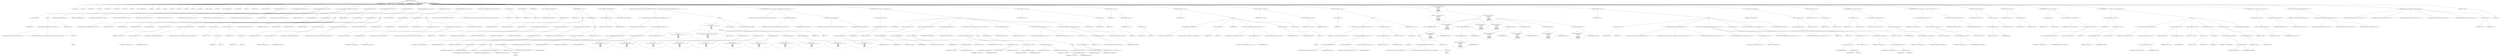 digraph hostapd_notif_assoc {  
"1000125" [label = "(METHOD,hostapd_notif_assoc)" ]
"1000126" [label = "(PARAM,hostapd_data *hapd)" ]
"1000127" [label = "(PARAM,const u8 *addr)" ]
"1000128" [label = "(PARAM,const u8 *req_ies)" ]
"1000129" [label = "(PARAM,size_t req_ies_len)" ]
"1000130" [label = "(PARAM,int reassoc)" ]
"1000131" [label = "(BLOCK,,)" ]
"1000132" [label = "(LOCAL,v9: const u8 *)" ]
"1000133" [label = "(LOCAL,v10: int)" ]
"1000134" [label = "(LOCAL,v11: const u8 *)" ]
"1000135" [label = "(LOCAL,v12: size_t)" ]
"1000136" [label = "(LOCAL,v13: sta_info *)" ]
"1000137" [label = "(LOCAL,v14: sta_info *)" ]
"1000138" [label = "(LOCAL,v15: bool)" ]
"1000139" [label = "(LOCAL,v16: int)" ]
"1000140" [label = "(LOCAL,v17: wpa_state_machine *)" ]
"1000141" [label = "(LOCAL,v18: int)" ]
"1000142" [label = "(LOCAL,v19: int)" ]
"1000143" [label = "(LOCAL,v21: int)" ]
"1000144" [label = "(LOCAL,v22: bool)" ]
"1000145" [label = "(LOCAL,v23: int)" ]
"1000146" [label = "(LOCAL,v24: bool)" ]
"1000147" [label = "(LOCAL,v25: int)" ]
"1000148" [label = "(LOCAL,v26: u32)" ]
"1000149" [label = "(LOCAL,v27: unsigned int)" ]
"1000150" [label = "(LOCAL,v28: u32)" ]
"1000151" [label = "(LOCAL,v29: wpa_state_machine *)" ]
"1000152" [label = "(LOCAL,v30: wpa_event)" ]
"1000153" [label = "(LOCAL,v31: u8 *)" ]
"1000154" [label = "(LOCAL,eid: u8 [ 1064 ])" ]
"1000155" [label = "(LOCAL,elems: ieee802_11_elems)" ]
"1000156" [label = "(CONTROL_STRUCTURE,if ( !addr ),if ( !addr ))" ]
"1000157" [label = "(<operator>.logicalNot,!addr)" ]
"1000158" [label = "(IDENTIFIER,addr,!addr)" ]
"1000159" [label = "(BLOCK,,)" ]
"1000160" [label = "(wpa_printf,wpa_printf(2, \"hostapd_notif_assoc: Skip event with no address\"))" ]
"1000161" [label = "(LITERAL,2,wpa_printf(2, \"hostapd_notif_assoc: Skip event with no address\"))" ]
"1000162" [label = "(LITERAL,\"hostapd_notif_assoc: Skip event with no address\",wpa_printf(2, \"hostapd_notif_assoc: Skip event with no address\"))" ]
"1000163" [label = "(RETURN,return -1;,return -1;)" ]
"1000164" [label = "(<operator>.minus,-1)" ]
"1000165" [label = "(LITERAL,1,-1)" ]
"1000166" [label = "(random_add_randomness,random_add_randomness(addr, 6u))" ]
"1000167" [label = "(IDENTIFIER,addr,random_add_randomness(addr, 6u))" ]
"1000168" [label = "(LITERAL,6u,random_add_randomness(addr, 6u))" ]
"1000169" [label = "(hostapd_logger,hostapd_logger(hapd, addr, 1u, 2, \"associated\"))" ]
"1000170" [label = "(IDENTIFIER,hapd,hostapd_logger(hapd, addr, 1u, 2, \"associated\"))" ]
"1000171" [label = "(IDENTIFIER,addr,hostapd_logger(hapd, addr, 1u, 2, \"associated\"))" ]
"1000172" [label = "(LITERAL,1u,hostapd_logger(hapd, addr, 1u, 2, \"associated\"))" ]
"1000173" [label = "(LITERAL,2,hostapd_logger(hapd, addr, 1u, 2, \"associated\"))" ]
"1000174" [label = "(LITERAL,\"associated\",hostapd_logger(hapd, addr, 1u, 2, \"associated\"))" ]
"1000175" [label = "(ieee802_11_parse_elems,ieee802_11_parse_elems(req_ies, req_ies_len, &elems, 0))" ]
"1000176" [label = "(IDENTIFIER,req_ies,ieee802_11_parse_elems(req_ies, req_ies_len, &elems, 0))" ]
"1000177" [label = "(IDENTIFIER,req_ies_len,ieee802_11_parse_elems(req_ies, req_ies_len, &elems, 0))" ]
"1000178" [label = "(<operator>.addressOf,&elems)" ]
"1000179" [label = "(IDENTIFIER,elems,ieee802_11_parse_elems(req_ies, req_ies_len, &elems, 0))" ]
"1000180" [label = "(LITERAL,0,ieee802_11_parse_elems(req_ies, req_ies_len, &elems, 0))" ]
"1000181" [label = "(<operator>.assignment,v9 = elems.wps_ie)" ]
"1000182" [label = "(IDENTIFIER,v9,v9 = elems.wps_ie)" ]
"1000183" [label = "(<operator>.fieldAccess,elems.wps_ie)" ]
"1000184" [label = "(IDENTIFIER,elems,v9 = elems.wps_ie)" ]
"1000185" [label = "(FIELD_IDENTIFIER,wps_ie,wps_ie)" ]
"1000186" [label = "(CONTROL_STRUCTURE,if ( elems.wps_ie ),if ( elems.wps_ie ))" ]
"1000187" [label = "(<operator>.fieldAccess,elems.wps_ie)" ]
"1000188" [label = "(IDENTIFIER,elems,if ( elems.wps_ie ))" ]
"1000189" [label = "(FIELD_IDENTIFIER,wps_ie,wps_ie)" ]
"1000190" [label = "(BLOCK,,)" ]
"1000191" [label = "(<operator>.assignment,v10 = elems.wps_ie_len)" ]
"1000192" [label = "(IDENTIFIER,v10,v10 = elems.wps_ie_len)" ]
"1000193" [label = "(<operator>.fieldAccess,elems.wps_ie_len)" ]
"1000194" [label = "(IDENTIFIER,elems,v10 = elems.wps_ie_len)" ]
"1000195" [label = "(FIELD_IDENTIFIER,wps_ie_len,wps_ie_len)" ]
"1000196" [label = "(wpa_printf,wpa_printf(2, \"STA included WPS IE in (Re)AssocReq\"))" ]
"1000197" [label = "(LITERAL,2,wpa_printf(2, \"STA included WPS IE in (Re)AssocReq\"))" ]
"1000198" [label = "(LITERAL,\"STA included WPS IE in (Re)AssocReq\",wpa_printf(2, \"STA included WPS IE in (Re)AssocReq\"))" ]
"1000199" [label = "(JUMP_TARGET,LABEL_9)" ]
"1000200" [label = "(<operator>.assignment,v11 = v9 - 2)" ]
"1000201" [label = "(IDENTIFIER,v11,v11 = v9 - 2)" ]
"1000202" [label = "(<operator>.subtraction,v9 - 2)" ]
"1000203" [label = "(IDENTIFIER,v9,v9 - 2)" ]
"1000204" [label = "(LITERAL,2,v9 - 2)" ]
"1000205" [label = "(<operator>.assignment,v12 = v10 + 2)" ]
"1000206" [label = "(IDENTIFIER,v12,v12 = v10 + 2)" ]
"1000207" [label = "(<operator>.addition,v10 + 2)" ]
"1000208" [label = "(IDENTIFIER,v10,v10 + 2)" ]
"1000209" [label = "(LITERAL,2,v10 + 2)" ]
"1000210" [label = "(CONTROL_STRUCTURE,goto LABEL_10;,goto LABEL_10;)" ]
"1000211" [label = "(<operator>.assignment,v9 = elems.rsn_ie)" ]
"1000212" [label = "(IDENTIFIER,v9,v9 = elems.rsn_ie)" ]
"1000213" [label = "(<operator>.fieldAccess,elems.rsn_ie)" ]
"1000214" [label = "(IDENTIFIER,elems,v9 = elems.rsn_ie)" ]
"1000215" [label = "(FIELD_IDENTIFIER,rsn_ie,rsn_ie)" ]
"1000216" [label = "(CONTROL_STRUCTURE,if ( elems.rsn_ie ),if ( elems.rsn_ie ))" ]
"1000217" [label = "(<operator>.fieldAccess,elems.rsn_ie)" ]
"1000218" [label = "(IDENTIFIER,elems,if ( elems.rsn_ie ))" ]
"1000219" [label = "(FIELD_IDENTIFIER,rsn_ie,rsn_ie)" ]
"1000220" [label = "(BLOCK,,)" ]
"1000221" [label = "(<operator>.assignment,v10 = elems.rsn_ie_len)" ]
"1000222" [label = "(IDENTIFIER,v10,v10 = elems.rsn_ie_len)" ]
"1000223" [label = "(<operator>.fieldAccess,elems.rsn_ie_len)" ]
"1000224" [label = "(IDENTIFIER,elems,v10 = elems.rsn_ie_len)" ]
"1000225" [label = "(FIELD_IDENTIFIER,rsn_ie_len,rsn_ie_len)" ]
"1000226" [label = "(wpa_printf,wpa_printf(2, \"STA included RSN IE in (Re)AssocReq\"))" ]
"1000227" [label = "(LITERAL,2,wpa_printf(2, \"STA included RSN IE in (Re)AssocReq\"))" ]
"1000228" [label = "(LITERAL,\"STA included RSN IE in (Re)AssocReq\",wpa_printf(2, \"STA included RSN IE in (Re)AssocReq\"))" ]
"1000229" [label = "(CONTROL_STRUCTURE,goto LABEL_9;,goto LABEL_9;)" ]
"1000230" [label = "(<operator>.assignment,v9 = elems.wpa_ie)" ]
"1000231" [label = "(IDENTIFIER,v9,v9 = elems.wpa_ie)" ]
"1000232" [label = "(<operator>.fieldAccess,elems.wpa_ie)" ]
"1000233" [label = "(IDENTIFIER,elems,v9 = elems.wpa_ie)" ]
"1000234" [label = "(FIELD_IDENTIFIER,wpa_ie,wpa_ie)" ]
"1000235" [label = "(CONTROL_STRUCTURE,if ( elems.wpa_ie ),if ( elems.wpa_ie ))" ]
"1000236" [label = "(<operator>.fieldAccess,elems.wpa_ie)" ]
"1000237" [label = "(IDENTIFIER,elems,if ( elems.wpa_ie ))" ]
"1000238" [label = "(FIELD_IDENTIFIER,wpa_ie,wpa_ie)" ]
"1000239" [label = "(BLOCK,,)" ]
"1000240" [label = "(<operator>.assignment,v10 = elems.wpa_ie_len)" ]
"1000241" [label = "(IDENTIFIER,v10,v10 = elems.wpa_ie_len)" ]
"1000242" [label = "(<operator>.fieldAccess,elems.wpa_ie_len)" ]
"1000243" [label = "(IDENTIFIER,elems,v10 = elems.wpa_ie_len)" ]
"1000244" [label = "(FIELD_IDENTIFIER,wpa_ie_len,wpa_ie_len)" ]
"1000245" [label = "(wpa_printf,wpa_printf(2, \"STA included WPA IE in (Re)AssocReq\"))" ]
"1000246" [label = "(LITERAL,2,wpa_printf(2, \"STA included WPA IE in (Re)AssocReq\"))" ]
"1000247" [label = "(LITERAL,\"STA included WPA IE in (Re)AssocReq\",wpa_printf(2, \"STA included WPA IE in (Re)AssocReq\"))" ]
"1000248" [label = "(CONTROL_STRUCTURE,goto LABEL_9;,goto LABEL_9;)" ]
"1000249" [label = "(wpa_printf,wpa_printf(2, \"STA did not include WPS/RSN/WPA IE in (Re)AssocReq\"))" ]
"1000250" [label = "(LITERAL,2,wpa_printf(2, \"STA did not include WPS/RSN/WPA IE in (Re)AssocReq\"))" ]
"1000251" [label = "(LITERAL,\"STA did not include WPS/RSN/WPA IE in (Re)AssocReq\",wpa_printf(2, \"STA did not include WPS/RSN/WPA IE in (Re)AssocReq\"))" ]
"1000252" [label = "(<operator>.assignment,v11 = 0)" ]
"1000253" [label = "(IDENTIFIER,v11,v11 = 0)" ]
"1000254" [label = "(LITERAL,0,v11 = 0)" ]
"1000255" [label = "(<operator>.assignment,v12 = 0)" ]
"1000256" [label = "(IDENTIFIER,v12,v12 = 0)" ]
"1000257" [label = "(LITERAL,0,v12 = 0)" ]
"1000258" [label = "(JUMP_TARGET,LABEL_10)" ]
"1000259" [label = "(<operator>.assignment,v13 = ap_get_sta(hapd, addr))" ]
"1000260" [label = "(IDENTIFIER,v13,v13 = ap_get_sta(hapd, addr))" ]
"1000261" [label = "(ap_get_sta,ap_get_sta(hapd, addr))" ]
"1000262" [label = "(IDENTIFIER,hapd,ap_get_sta(hapd, addr))" ]
"1000263" [label = "(IDENTIFIER,addr,ap_get_sta(hapd, addr))" ]
"1000264" [label = "(CONTROL_STRUCTURE,if ( v13 ),if ( v13 ))" ]
"1000265" [label = "(IDENTIFIER,v13,if ( v13 ))" ]
"1000266" [label = "(BLOCK,,)" ]
"1000267" [label = "(<operator>.assignment,v14 = v13)" ]
"1000268" [label = "(IDENTIFIER,v14,v14 = v13)" ]
"1000269" [label = "(IDENTIFIER,v13,v14 = v13)" ]
"1000270" [label = "(ap_sta_no_session_timeout,ap_sta_no_session_timeout(hapd, v13))" ]
"1000271" [label = "(IDENTIFIER,hapd,ap_sta_no_session_timeout(hapd, v13))" ]
"1000272" [label = "(IDENTIFIER,v13,ap_sta_no_session_timeout(hapd, v13))" ]
"1000273" [label = "(accounting_sta_stop,accounting_sta_stop(hapd, v14))" ]
"1000274" [label = "(IDENTIFIER,hapd,accounting_sta_stop(hapd, v14))" ]
"1000275" [label = "(IDENTIFIER,v14,accounting_sta_stop(hapd, v14))" ]
"1000276" [label = "(<operator>.assignment,v14->timeout_next = STA_NULLFUNC)" ]
"1000277" [label = "(<operator>.indirectFieldAccess,v14->timeout_next)" ]
"1000278" [label = "(IDENTIFIER,v14,v14->timeout_next = STA_NULLFUNC)" ]
"1000279" [label = "(FIELD_IDENTIFIER,timeout_next,timeout_next)" ]
"1000280" [label = "(IDENTIFIER,STA_NULLFUNC,v14->timeout_next = STA_NULLFUNC)" ]
"1000281" [label = "(CONTROL_STRUCTURE,else,else)" ]
"1000282" [label = "(BLOCK,,)" ]
"1000283" [label = "(<operator>.assignment,v14 = ap_sta_add(hapd, addr))" ]
"1000284" [label = "(IDENTIFIER,v14,v14 = ap_sta_add(hapd, addr))" ]
"1000285" [label = "(ap_sta_add,ap_sta_add(hapd, addr))" ]
"1000286" [label = "(IDENTIFIER,hapd,ap_sta_add(hapd, addr))" ]
"1000287" [label = "(IDENTIFIER,addr,ap_sta_add(hapd, addr))" ]
"1000288" [label = "(CONTROL_STRUCTURE,if ( !v14 ),if ( !v14 ))" ]
"1000289" [label = "(<operator>.logicalNot,!v14)" ]
"1000290" [label = "(IDENTIFIER,v14,!v14)" ]
"1000291" [label = "(BLOCK,,)" ]
"1000292" [label = "(hostapd_drv_sta_disassoc,hostapd_drv_sta_disassoc(hapd, addr, 5))" ]
"1000293" [label = "(IDENTIFIER,hapd,hostapd_drv_sta_disassoc(hapd, addr, 5))" ]
"1000294" [label = "(IDENTIFIER,addr,hostapd_drv_sta_disassoc(hapd, addr, 5))" ]
"1000295" [label = "(LITERAL,5,hostapd_drv_sta_disassoc(hapd, addr, 5))" ]
"1000296" [label = "(RETURN,return -1;,return -1;)" ]
"1000297" [label = "(<operator>.minus,-1)" ]
"1000298" [label = "(LITERAL,1,-1)" ]
"1000299" [label = "(<operators>.assignmentAnd,v14->flags &= 0xFFFECFFF)" ]
"1000300" [label = "(<operator>.indirectFieldAccess,v14->flags)" ]
"1000301" [label = "(IDENTIFIER,v14,v14->flags &= 0xFFFECFFF)" ]
"1000302" [label = "(FIELD_IDENTIFIER,flags,flags)" ]
"1000303" [label = "(LITERAL,0xFFFECFFF,v14->flags &= 0xFFFECFFF)" ]
"1000304" [label = "(CONTROL_STRUCTURE,if ( !hapd->iface->drv_max_acl_mac_addrs && hostapd_check_acl(hapd, addr, 0) != 1 ),if ( !hapd->iface->drv_max_acl_mac_addrs && hostapd_check_acl(hapd, addr, 0) != 1 ))" ]
"1000305" [label = "(<operator>.logicalAnd,!hapd->iface->drv_max_acl_mac_addrs && hostapd_check_acl(hapd, addr, 0) != 1)" ]
"1000306" [label = "(<operator>.logicalNot,!hapd->iface->drv_max_acl_mac_addrs)" ]
"1000307" [label = "(<operator>.indirectFieldAccess,hapd->iface->drv_max_acl_mac_addrs)" ]
"1000308" [label = "(<operator>.indirectFieldAccess,hapd->iface)" ]
"1000309" [label = "(IDENTIFIER,hapd,!hapd->iface->drv_max_acl_mac_addrs)" ]
"1000310" [label = "(FIELD_IDENTIFIER,iface,iface)" ]
"1000311" [label = "(FIELD_IDENTIFIER,drv_max_acl_mac_addrs,drv_max_acl_mac_addrs)" ]
"1000312" [label = "(<operator>.notEquals,hostapd_check_acl(hapd, addr, 0) != 1)" ]
"1000313" [label = "(hostapd_check_acl,hostapd_check_acl(hapd, addr, 0))" ]
"1000314" [label = "(IDENTIFIER,hapd,hostapd_check_acl(hapd, addr, 0))" ]
"1000315" [label = "(IDENTIFIER,addr,hostapd_check_acl(hapd, addr, 0))" ]
"1000316" [label = "(LITERAL,0,hostapd_check_acl(hapd, addr, 0))" ]
"1000317" [label = "(LITERAL,1,hostapd_check_acl(hapd, addr, 0) != 1)" ]
"1000318" [label = "(BLOCK,,)" ]
"1000319" [label = "(wpa_printf,wpa_printf(\n      3,\n      \"STA %02x:%02x:%02x:%02x:%02x:%02x not allowed to connect\",\n      *addr,\n      addr[1],\n      addr[2],\n      addr[3],\n      addr[4],\n      addr[5]))" ]
"1000320" [label = "(LITERAL,3,wpa_printf(\n      3,\n      \"STA %02x:%02x:%02x:%02x:%02x:%02x not allowed to connect\",\n      *addr,\n      addr[1],\n      addr[2],\n      addr[3],\n      addr[4],\n      addr[5]))" ]
"1000321" [label = "(LITERAL,\"STA %02x:%02x:%02x:%02x:%02x:%02x not allowed to connect\",wpa_printf(\n      3,\n      \"STA %02x:%02x:%02x:%02x:%02x:%02x not allowed to connect\",\n      *addr,\n      addr[1],\n      addr[2],\n      addr[3],\n      addr[4],\n      addr[5]))" ]
"1000322" [label = "(<operator>.indirection,*addr)" ]
"1000323" [label = "(IDENTIFIER,addr,wpa_printf(\n      3,\n      \"STA %02x:%02x:%02x:%02x:%02x:%02x not allowed to connect\",\n      *addr,\n      addr[1],\n      addr[2],\n      addr[3],\n      addr[4],\n      addr[5]))" ]
"1000324" [label = "(<operator>.indirectIndexAccess,addr[1])" ]
"1000325" [label = "(IDENTIFIER,addr,wpa_printf(\n      3,\n      \"STA %02x:%02x:%02x:%02x:%02x:%02x not allowed to connect\",\n      *addr,\n      addr[1],\n      addr[2],\n      addr[3],\n      addr[4],\n      addr[5]))" ]
"1000326" [label = "(LITERAL,1,wpa_printf(\n      3,\n      \"STA %02x:%02x:%02x:%02x:%02x:%02x not allowed to connect\",\n      *addr,\n      addr[1],\n      addr[2],\n      addr[3],\n      addr[4],\n      addr[5]))" ]
"1000327" [label = "(<operator>.indirectIndexAccess,addr[2])" ]
"1000328" [label = "(IDENTIFIER,addr,wpa_printf(\n      3,\n      \"STA %02x:%02x:%02x:%02x:%02x:%02x not allowed to connect\",\n      *addr,\n      addr[1],\n      addr[2],\n      addr[3],\n      addr[4],\n      addr[5]))" ]
"1000329" [label = "(LITERAL,2,wpa_printf(\n      3,\n      \"STA %02x:%02x:%02x:%02x:%02x:%02x not allowed to connect\",\n      *addr,\n      addr[1],\n      addr[2],\n      addr[3],\n      addr[4],\n      addr[5]))" ]
"1000330" [label = "(<operator>.indirectIndexAccess,addr[3])" ]
"1000331" [label = "(IDENTIFIER,addr,wpa_printf(\n      3,\n      \"STA %02x:%02x:%02x:%02x:%02x:%02x not allowed to connect\",\n      *addr,\n      addr[1],\n      addr[2],\n      addr[3],\n      addr[4],\n      addr[5]))" ]
"1000332" [label = "(LITERAL,3,wpa_printf(\n      3,\n      \"STA %02x:%02x:%02x:%02x:%02x:%02x not allowed to connect\",\n      *addr,\n      addr[1],\n      addr[2],\n      addr[3],\n      addr[4],\n      addr[5]))" ]
"1000333" [label = "(<operator>.indirectIndexAccess,addr[4])" ]
"1000334" [label = "(IDENTIFIER,addr,wpa_printf(\n      3,\n      \"STA %02x:%02x:%02x:%02x:%02x:%02x not allowed to connect\",\n      *addr,\n      addr[1],\n      addr[2],\n      addr[3],\n      addr[4],\n      addr[5]))" ]
"1000335" [label = "(LITERAL,4,wpa_printf(\n      3,\n      \"STA %02x:%02x:%02x:%02x:%02x:%02x not allowed to connect\",\n      *addr,\n      addr[1],\n      addr[2],\n      addr[3],\n      addr[4],\n      addr[5]))" ]
"1000336" [label = "(<operator>.indirectIndexAccess,addr[5])" ]
"1000337" [label = "(IDENTIFIER,addr,wpa_printf(\n      3,\n      \"STA %02x:%02x:%02x:%02x:%02x:%02x not allowed to connect\",\n      *addr,\n      addr[1],\n      addr[2],\n      addr[3],\n      addr[4],\n      addr[5]))" ]
"1000338" [label = "(LITERAL,5,wpa_printf(\n      3,\n      \"STA %02x:%02x:%02x:%02x:%02x:%02x not allowed to connect\",\n      *addr,\n      addr[1],\n      addr[2],\n      addr[3],\n      addr[4],\n      addr[5]))" ]
"1000339" [label = "(<operator>.assignment,v16 = 1)" ]
"1000340" [label = "(IDENTIFIER,v16,v16 = 1)" ]
"1000341" [label = "(LITERAL,1,v16 = 1)" ]
"1000342" [label = "(CONTROL_STRUCTURE,goto LABEL_28;,goto LABEL_28;)" ]
"1000343" [label = "(ap_copy_sta_supp_op_classes,ap_copy_sta_supp_op_classes(v14, elems.supp_op_classes, elems.supp_op_classes_len))" ]
"1000344" [label = "(IDENTIFIER,v14,ap_copy_sta_supp_op_classes(v14, elems.supp_op_classes, elems.supp_op_classes_len))" ]
"1000345" [label = "(<operator>.fieldAccess,elems.supp_op_classes)" ]
"1000346" [label = "(IDENTIFIER,elems,ap_copy_sta_supp_op_classes(v14, elems.supp_op_classes, elems.supp_op_classes_len))" ]
"1000347" [label = "(FIELD_IDENTIFIER,supp_op_classes,supp_op_classes)" ]
"1000348" [label = "(<operator>.fieldAccess,elems.supp_op_classes_len)" ]
"1000349" [label = "(IDENTIFIER,elems,ap_copy_sta_supp_op_classes(v14, elems.supp_op_classes, elems.supp_op_classes_len))" ]
"1000350" [label = "(FIELD_IDENTIFIER,supp_op_classes_len,supp_op_classes_len)" ]
"1000351" [label = "(CONTROL_STRUCTURE,if ( !hapd->conf->wpa ),if ( !hapd->conf->wpa ))" ]
"1000352" [label = "(<operator>.logicalNot,!hapd->conf->wpa)" ]
"1000353" [label = "(<operator>.indirectFieldAccess,hapd->conf->wpa)" ]
"1000354" [label = "(<operator>.indirectFieldAccess,hapd->conf)" ]
"1000355" [label = "(IDENTIFIER,hapd,!hapd->conf->wpa)" ]
"1000356" [label = "(FIELD_IDENTIFIER,conf,conf)" ]
"1000357" [label = "(FIELD_IDENTIFIER,wpa,wpa)" ]
"1000358" [label = "(BLOCK,,)" ]
"1000359" [label = "(JUMP_TARGET,LABEL_40)" ]
"1000360" [label = "(<operator>.assignment,v28 = v14->flags)" ]
"1000361" [label = "(IDENTIFIER,v28,v28 = v14->flags)" ]
"1000362" [label = "(<operator>.indirectFieldAccess,v14->flags)" ]
"1000363" [label = "(IDENTIFIER,v14,v28 = v14->flags)" ]
"1000364" [label = "(FIELD_IDENTIFIER,flags,flags)" ]
"1000365" [label = "(<operator>.assignment,v14->flags = v28 & 0xFFF7FFFC | 3)" ]
"1000366" [label = "(<operator>.indirectFieldAccess,v14->flags)" ]
"1000367" [label = "(IDENTIFIER,v14,v14->flags = v28 & 0xFFF7FFFC | 3)" ]
"1000368" [label = "(FIELD_IDENTIFIER,flags,flags)" ]
"1000369" [label = "(<operator>.or,v28 & 0xFFF7FFFC | 3)" ]
"1000370" [label = "(<operator>.and,v28 & 0xFFF7FFFC)" ]
"1000371" [label = "(IDENTIFIER,v28,v28 & 0xFFF7FFFC)" ]
"1000372" [label = "(LITERAL,0xFFF7FFFC,v28 & 0xFFF7FFFC)" ]
"1000373" [label = "(LITERAL,3,v28 & 0xFFF7FFFC | 3)" ]
"1000374" [label = "(hostapd_set_sta_flags,hostapd_set_sta_flags(hapd, v14))" ]
"1000375" [label = "(IDENTIFIER,hapd,hostapd_set_sta_flags(hapd, v14))" ]
"1000376" [label = "(IDENTIFIER,v14,hostapd_set_sta_flags(hapd, v14))" ]
"1000377" [label = "(CONTROL_STRUCTURE,if ( reassoc && v14->auth_alg == 2 ),if ( reassoc && v14->auth_alg == 2 ))" ]
"1000378" [label = "(<operator>.logicalAnd,reassoc && v14->auth_alg == 2)" ]
"1000379" [label = "(IDENTIFIER,reassoc,reassoc && v14->auth_alg == 2)" ]
"1000380" [label = "(<operator>.equals,v14->auth_alg == 2)" ]
"1000381" [label = "(<operator>.indirectFieldAccess,v14->auth_alg)" ]
"1000382" [label = "(IDENTIFIER,v14,v14->auth_alg == 2)" ]
"1000383" [label = "(FIELD_IDENTIFIER,auth_alg,auth_alg)" ]
"1000384" [label = "(LITERAL,2,v14->auth_alg == 2)" ]
"1000385" [label = "(BLOCK,,)" ]
"1000386" [label = "(<operator>.assignment,v29 = v14->wpa_sm)" ]
"1000387" [label = "(IDENTIFIER,v29,v29 = v14->wpa_sm)" ]
"1000388" [label = "(<operator>.indirectFieldAccess,v14->wpa_sm)" ]
"1000389" [label = "(IDENTIFIER,v14,v29 = v14->wpa_sm)" ]
"1000390" [label = "(FIELD_IDENTIFIER,wpa_sm,wpa_sm)" ]
"1000391" [label = "(<operator>.assignment,v30 = WPA_ASSOC_FT)" ]
"1000392" [label = "(IDENTIFIER,v30,v30 = WPA_ASSOC_FT)" ]
"1000393" [label = "(IDENTIFIER,WPA_ASSOC_FT,v30 = WPA_ASSOC_FT)" ]
"1000394" [label = "(CONTROL_STRUCTURE,else,else)" ]
"1000395" [label = "(BLOCK,,)" ]
"1000396" [label = "(<operator>.assignment,v29 = v14->wpa_sm)" ]
"1000397" [label = "(IDENTIFIER,v29,v29 = v14->wpa_sm)" ]
"1000398" [label = "(<operator>.indirectFieldAccess,v14->wpa_sm)" ]
"1000399" [label = "(IDENTIFIER,v14,v29 = v14->wpa_sm)" ]
"1000400" [label = "(FIELD_IDENTIFIER,wpa_sm,wpa_sm)" ]
"1000401" [label = "(<operator>.assignment,v30 = WPA_ASSOC)" ]
"1000402" [label = "(IDENTIFIER,v30,v30 = WPA_ASSOC)" ]
"1000403" [label = "(IDENTIFIER,WPA_ASSOC,v30 = WPA_ASSOC)" ]
"1000404" [label = "(wpa_auth_sm_event,wpa_auth_sm_event(v29, v30))" ]
"1000405" [label = "(IDENTIFIER,v29,wpa_auth_sm_event(v29, v30))" ]
"1000406" [label = "(IDENTIFIER,v30,wpa_auth_sm_event(v29, v30))" ]
"1000407" [label = "(hostapd_new_assoc_sta,hostapd_new_assoc_sta(hapd, v14, (v28 >> 1) & 1))" ]
"1000408" [label = "(IDENTIFIER,hapd,hostapd_new_assoc_sta(hapd, v14, (v28 >> 1) & 1))" ]
"1000409" [label = "(IDENTIFIER,v14,hostapd_new_assoc_sta(hapd, v14, (v28 >> 1) & 1))" ]
"1000410" [label = "(<operator>.and,(v28 >> 1) & 1)" ]
"1000411" [label = "(<operator>.arithmeticShiftRight,v28 >> 1)" ]
"1000412" [label = "(IDENTIFIER,v28,v28 >> 1)" ]
"1000413" [label = "(LITERAL,1,v28 >> 1)" ]
"1000414" [label = "(LITERAL,1,(v28 >> 1) & 1)" ]
"1000415" [label = "(ieee802_1x_notify_port_enabled,ieee802_1x_notify_port_enabled(v14->eapol_sm, 1))" ]
"1000416" [label = "(<operator>.indirectFieldAccess,v14->eapol_sm)" ]
"1000417" [label = "(IDENTIFIER,v14,ieee802_1x_notify_port_enabled(v14->eapol_sm, 1))" ]
"1000418" [label = "(FIELD_IDENTIFIER,eapol_sm,eapol_sm)" ]
"1000419" [label = "(LITERAL,1,ieee802_1x_notify_port_enabled(v14->eapol_sm, 1))" ]
"1000420" [label = "(RETURN,return 0;,return 0;)" ]
"1000421" [label = "(LITERAL,0,return 0;)" ]
"1000422" [label = "(<operator>.assignment,v15 = v11 == 0)" ]
"1000423" [label = "(IDENTIFIER,v15,v15 = v11 == 0)" ]
"1000424" [label = "(<operator>.equals,v11 == 0)" ]
"1000425" [label = "(IDENTIFIER,v11,v11 == 0)" ]
"1000426" [label = "(LITERAL,0,v11 == 0)" ]
"1000427" [label = "(CONTROL_STRUCTURE,if ( v11 ),if ( v11 ))" ]
"1000428" [label = "(IDENTIFIER,v11,if ( v11 ))" ]
"1000429" [label = "(<operator>.assignment,v15 = v12 == 0)" ]
"1000430" [label = "(IDENTIFIER,v15,v15 = v12 == 0)" ]
"1000431" [label = "(<operator>.equals,v12 == 0)" ]
"1000432" [label = "(IDENTIFIER,v12,v12 == 0)" ]
"1000433" [label = "(LITERAL,0,v12 == 0)" ]
"1000434" [label = "(CONTROL_STRUCTURE,if ( v15 ),if ( v15 ))" ]
"1000435" [label = "(IDENTIFIER,v15,if ( v15 ))" ]
"1000436" [label = "(BLOCK,,)" ]
"1000437" [label = "(wpa_printf,wpa_printf(2, \"No WPA/RSN IE from STA\"))" ]
"1000438" [label = "(LITERAL,2,wpa_printf(2, \"No WPA/RSN IE from STA\"))" ]
"1000439" [label = "(LITERAL,\"No WPA/RSN IE from STA\",wpa_printf(2, \"No WPA/RSN IE from STA\"))" ]
"1000440" [label = "(<operator>.assignment,v16 = 13)" ]
"1000441" [label = "(IDENTIFIER,v16,v16 = 13)" ]
"1000442" [label = "(LITERAL,13,v16 = 13)" ]
"1000443" [label = "(JUMP_TARGET,LABEL_28)" ]
"1000444" [label = "(hostapd_drv_sta_disassoc,hostapd_drv_sta_disassoc(hapd, v14->addr, v16))" ]
"1000445" [label = "(IDENTIFIER,hapd,hostapd_drv_sta_disassoc(hapd, v14->addr, v16))" ]
"1000446" [label = "(<operator>.indirectFieldAccess,v14->addr)" ]
"1000447" [label = "(IDENTIFIER,v14,hostapd_drv_sta_disassoc(hapd, v14->addr, v16))" ]
"1000448" [label = "(FIELD_IDENTIFIER,addr,addr)" ]
"1000449" [label = "(IDENTIFIER,v16,hostapd_drv_sta_disassoc(hapd, v14->addr, v16))" ]
"1000450" [label = "(ap_free_sta,ap_free_sta(hapd, v14))" ]
"1000451" [label = "(IDENTIFIER,hapd,ap_free_sta(hapd, v14))" ]
"1000452" [label = "(IDENTIFIER,v14,ap_free_sta(hapd, v14))" ]
"1000453" [label = "(RETURN,return -1;,return -1;)" ]
"1000454" [label = "(<operator>.minus,-1)" ]
"1000455" [label = "(LITERAL,1,-1)" ]
"1000456" [label = "(<operator>.assignment,v17 = v14->wpa_sm)" ]
"1000457" [label = "(IDENTIFIER,v17,v17 = v14->wpa_sm)" ]
"1000458" [label = "(<operator>.indirectFieldAccess,v14->wpa_sm)" ]
"1000459" [label = "(IDENTIFIER,v14,v17 = v14->wpa_sm)" ]
"1000460" [label = "(FIELD_IDENTIFIER,wpa_sm,wpa_sm)" ]
"1000461" [label = "(CONTROL_STRUCTURE,if ( !v17 ),if ( !v17 ))" ]
"1000462" [label = "(<operator>.logicalNot,!v17)" ]
"1000463" [label = "(IDENTIFIER,v17,!v17)" ]
"1000464" [label = "(BLOCK,,)" ]
"1000465" [label = "(<operator>.assignment,v17 = wpa_auth_sta_init(hapd->wpa_auth, v14->addr, 0))" ]
"1000466" [label = "(IDENTIFIER,v17,v17 = wpa_auth_sta_init(hapd->wpa_auth, v14->addr, 0))" ]
"1000467" [label = "(wpa_auth_sta_init,wpa_auth_sta_init(hapd->wpa_auth, v14->addr, 0))" ]
"1000468" [label = "(<operator>.indirectFieldAccess,hapd->wpa_auth)" ]
"1000469" [label = "(IDENTIFIER,hapd,wpa_auth_sta_init(hapd->wpa_auth, v14->addr, 0))" ]
"1000470" [label = "(FIELD_IDENTIFIER,wpa_auth,wpa_auth)" ]
"1000471" [label = "(<operator>.indirectFieldAccess,v14->addr)" ]
"1000472" [label = "(IDENTIFIER,v14,wpa_auth_sta_init(hapd->wpa_auth, v14->addr, 0))" ]
"1000473" [label = "(FIELD_IDENTIFIER,addr,addr)" ]
"1000474" [label = "(LITERAL,0,wpa_auth_sta_init(hapd->wpa_auth, v14->addr, 0))" ]
"1000475" [label = "(<operator>.assignment,v14->wpa_sm = v17)" ]
"1000476" [label = "(<operator>.indirectFieldAccess,v14->wpa_sm)" ]
"1000477" [label = "(IDENTIFIER,v14,v14->wpa_sm = v17)" ]
"1000478" [label = "(FIELD_IDENTIFIER,wpa_sm,wpa_sm)" ]
"1000479" [label = "(IDENTIFIER,v17,v14->wpa_sm = v17)" ]
"1000480" [label = "(CONTROL_STRUCTURE,if ( !v17 ),if ( !v17 ))" ]
"1000481" [label = "(<operator>.logicalNot,!v17)" ]
"1000482" [label = "(IDENTIFIER,v17,!v17)" ]
"1000483" [label = "(BLOCK,,)" ]
"1000484" [label = "(wpa_printf,wpa_printf(5, \"Failed to initialize WPA state machine\"))" ]
"1000485" [label = "(LITERAL,5,wpa_printf(5, \"Failed to initialize WPA state machine\"))" ]
"1000486" [label = "(LITERAL,\"Failed to initialize WPA state machine\",wpa_printf(5, \"Failed to initialize WPA state machine\"))" ]
"1000487" [label = "(RETURN,return -1;,return -1;)" ]
"1000488" [label = "(<operator>.minus,-1)" ]
"1000489" [label = "(LITERAL,1,-1)" ]
"1000490" [label = "(<operator>.assignment,v18 = wpa_validate_wpa_ie(\n          hapd->wpa_auth,\n          v17,\n          hapd->iface->freq,\n          v11,\n          v12,\n          elems.mdie,\n          elems.mdie_len,\n          elems.owe_dh,\n          elems.owe_dh_len))" ]
"1000491" [label = "(IDENTIFIER,v18,v18 = wpa_validate_wpa_ie(\n          hapd->wpa_auth,\n          v17,\n          hapd->iface->freq,\n          v11,\n          v12,\n          elems.mdie,\n          elems.mdie_len,\n          elems.owe_dh,\n          elems.owe_dh_len))" ]
"1000492" [label = "(wpa_validate_wpa_ie,wpa_validate_wpa_ie(\n          hapd->wpa_auth,\n          v17,\n          hapd->iface->freq,\n          v11,\n          v12,\n          elems.mdie,\n          elems.mdie_len,\n          elems.owe_dh,\n          elems.owe_dh_len))" ]
"1000493" [label = "(<operator>.indirectFieldAccess,hapd->wpa_auth)" ]
"1000494" [label = "(IDENTIFIER,hapd,wpa_validate_wpa_ie(\n          hapd->wpa_auth,\n          v17,\n          hapd->iface->freq,\n          v11,\n          v12,\n          elems.mdie,\n          elems.mdie_len,\n          elems.owe_dh,\n          elems.owe_dh_len))" ]
"1000495" [label = "(FIELD_IDENTIFIER,wpa_auth,wpa_auth)" ]
"1000496" [label = "(IDENTIFIER,v17,wpa_validate_wpa_ie(\n          hapd->wpa_auth,\n          v17,\n          hapd->iface->freq,\n          v11,\n          v12,\n          elems.mdie,\n          elems.mdie_len,\n          elems.owe_dh,\n          elems.owe_dh_len))" ]
"1000497" [label = "(<operator>.indirectFieldAccess,hapd->iface->freq)" ]
"1000498" [label = "(<operator>.indirectFieldAccess,hapd->iface)" ]
"1000499" [label = "(IDENTIFIER,hapd,wpa_validate_wpa_ie(\n          hapd->wpa_auth,\n          v17,\n          hapd->iface->freq,\n          v11,\n          v12,\n          elems.mdie,\n          elems.mdie_len,\n          elems.owe_dh,\n          elems.owe_dh_len))" ]
"1000500" [label = "(FIELD_IDENTIFIER,iface,iface)" ]
"1000501" [label = "(FIELD_IDENTIFIER,freq,freq)" ]
"1000502" [label = "(IDENTIFIER,v11,wpa_validate_wpa_ie(\n          hapd->wpa_auth,\n          v17,\n          hapd->iface->freq,\n          v11,\n          v12,\n          elems.mdie,\n          elems.mdie_len,\n          elems.owe_dh,\n          elems.owe_dh_len))" ]
"1000503" [label = "(IDENTIFIER,v12,wpa_validate_wpa_ie(\n          hapd->wpa_auth,\n          v17,\n          hapd->iface->freq,\n          v11,\n          v12,\n          elems.mdie,\n          elems.mdie_len,\n          elems.owe_dh,\n          elems.owe_dh_len))" ]
"1000504" [label = "(<operator>.fieldAccess,elems.mdie)" ]
"1000505" [label = "(IDENTIFIER,elems,wpa_validate_wpa_ie(\n          hapd->wpa_auth,\n          v17,\n          hapd->iface->freq,\n          v11,\n          v12,\n          elems.mdie,\n          elems.mdie_len,\n          elems.owe_dh,\n          elems.owe_dh_len))" ]
"1000506" [label = "(FIELD_IDENTIFIER,mdie,mdie)" ]
"1000507" [label = "(<operator>.fieldAccess,elems.mdie_len)" ]
"1000508" [label = "(IDENTIFIER,elems,wpa_validate_wpa_ie(\n          hapd->wpa_auth,\n          v17,\n          hapd->iface->freq,\n          v11,\n          v12,\n          elems.mdie,\n          elems.mdie_len,\n          elems.owe_dh,\n          elems.owe_dh_len))" ]
"1000509" [label = "(FIELD_IDENTIFIER,mdie_len,mdie_len)" ]
"1000510" [label = "(<operator>.fieldAccess,elems.owe_dh)" ]
"1000511" [label = "(IDENTIFIER,elems,wpa_validate_wpa_ie(\n          hapd->wpa_auth,\n          v17,\n          hapd->iface->freq,\n          v11,\n          v12,\n          elems.mdie,\n          elems.mdie_len,\n          elems.owe_dh,\n          elems.owe_dh_len))" ]
"1000512" [label = "(FIELD_IDENTIFIER,owe_dh,owe_dh)" ]
"1000513" [label = "(<operator>.fieldAccess,elems.owe_dh_len)" ]
"1000514" [label = "(IDENTIFIER,elems,wpa_validate_wpa_ie(\n          hapd->wpa_auth,\n          v17,\n          hapd->iface->freq,\n          v11,\n          v12,\n          elems.mdie,\n          elems.mdie_len,\n          elems.owe_dh,\n          elems.owe_dh_len))" ]
"1000515" [label = "(FIELD_IDENTIFIER,owe_dh_len,owe_dh_len)" ]
"1000516" [label = "(CONTROL_STRUCTURE,if ( v18 ),if ( v18 ))" ]
"1000517" [label = "(IDENTIFIER,v18,if ( v18 ))" ]
"1000518" [label = "(BLOCK,,)" ]
"1000519" [label = "(<operator>.assignment,v19 = v18)" ]
"1000520" [label = "(IDENTIFIER,v19,v19 = v18)" ]
"1000521" [label = "(IDENTIFIER,v18,v19 = v18)" ]
"1000522" [label = "(wpa_printf,wpa_printf(2, \"WPA/RSN information element rejected? (res %u)\", v18))" ]
"1000523" [label = "(LITERAL,2,wpa_printf(2, \"WPA/RSN information element rejected? (res %u)\", v18))" ]
"1000524" [label = "(LITERAL,\"WPA/RSN information element rejected? (res %u)\",wpa_printf(2, \"WPA/RSN information element rejected? (res %u)\", v18))" ]
"1000525" [label = "(IDENTIFIER,v18,wpa_printf(2, \"WPA/RSN information element rejected? (res %u)\", v18))" ]
"1000526" [label = "(Delegate_CreateDelegate_0,Delegate_CreateDelegate_0(2, (const unsigned __int8 *)\"IE\", v11, v12))" ]
"1000527" [label = "(LITERAL,2,Delegate_CreateDelegate_0(2, (const unsigned __int8 *)\"IE\", v11, v12))" ]
"1000528" [label = "(<operator>.cast,(const unsigned __int8 *)\"IE\")" ]
"1000529" [label = "(UNKNOWN,const unsigned __int8 *,const unsigned __int8 *)" ]
"1000530" [label = "(LITERAL,\"IE\",(const unsigned __int8 *)\"IE\")" ]
"1000531" [label = "(IDENTIFIER,v11,Delegate_CreateDelegate_0(2, (const unsigned __int8 *)\"IE\", v11, v12))" ]
"1000532" [label = "(IDENTIFIER,v12,Delegate_CreateDelegate_0(2, (const unsigned __int8 *)\"IE\", v11, v12))" ]
"1000533" [label = "(<operator>.assignment,v16 = 13)" ]
"1000534" [label = "(IDENTIFIER,v16,v16 = 13)" ]
"1000535" [label = "(LITERAL,13,v16 = 13)" ]
"1000536" [label = "(CONTROL_STRUCTURE,if ( (unsigned int)(v19 - 2) < 7 ),if ( (unsigned int)(v19 - 2) < 7 ))" ]
"1000537" [label = "(<operator>.lessThan,(unsigned int)(v19 - 2) < 7)" ]
"1000538" [label = "(<operator>.cast,(unsigned int)(v19 - 2))" ]
"1000539" [label = "(UNKNOWN,unsigned int,unsigned int)" ]
"1000540" [label = "(<operator>.subtraction,v19 - 2)" ]
"1000541" [label = "(IDENTIFIER,v19,v19 - 2)" ]
"1000542" [label = "(LITERAL,2,v19 - 2)" ]
"1000543" [label = "(LITERAL,7,(unsigned int)(v19 - 2) < 7)" ]
"1000544" [label = "(<operator>.assignment,v16 = dword_90A74[v19 - 2])" ]
"1000545" [label = "(IDENTIFIER,v16,v16 = dword_90A74[v19 - 2])" ]
"1000546" [label = "(<operator>.indirectIndexAccess,dword_90A74[v19 - 2])" ]
"1000547" [label = "(IDENTIFIER,dword_90A74,v16 = dword_90A74[v19 - 2])" ]
"1000548" [label = "(<operator>.subtraction,v19 - 2)" ]
"1000549" [label = "(IDENTIFIER,v19,v19 - 2)" ]
"1000550" [label = "(LITERAL,2,v19 - 2)" ]
"1000551" [label = "(CONTROL_STRUCTURE,goto LABEL_28;,goto LABEL_28;)" ]
"1000552" [label = "(<operator>.assignment,v21 = v14->flags & 0x402)" ]
"1000553" [label = "(IDENTIFIER,v21,v21 = v14->flags & 0x402)" ]
"1000554" [label = "(<operator>.and,v14->flags & 0x402)" ]
"1000555" [label = "(<operator>.indirectFieldAccess,v14->flags)" ]
"1000556" [label = "(IDENTIFIER,v14,v14->flags & 0x402)" ]
"1000557" [label = "(FIELD_IDENTIFIER,flags,flags)" ]
"1000558" [label = "(LITERAL,0x402,v14->flags & 0x402)" ]
"1000559" [label = "(<operator>.assignment,v22 = v21 == 1026)" ]
"1000560" [label = "(IDENTIFIER,v22,v22 = v21 == 1026)" ]
"1000561" [label = "(<operator>.equals,v21 == 1026)" ]
"1000562" [label = "(IDENTIFIER,v21,v21 == 1026)" ]
"1000563" [label = "(LITERAL,1026,v21 == 1026)" ]
"1000564" [label = "(CONTROL_STRUCTURE,if ( v21 == 1026 ),if ( v21 == 1026 ))" ]
"1000565" [label = "(<operator>.equals,v21 == 1026)" ]
"1000566" [label = "(IDENTIFIER,v21,v21 == 1026)" ]
"1000567" [label = "(LITERAL,1026,v21 == 1026)" ]
"1000568" [label = "(<operator>.assignment,v22 = v14->sa_query_timed_out == 0)" ]
"1000569" [label = "(IDENTIFIER,v22,v22 = v14->sa_query_timed_out == 0)" ]
"1000570" [label = "(<operator>.equals,v14->sa_query_timed_out == 0)" ]
"1000571" [label = "(<operator>.indirectFieldAccess,v14->sa_query_timed_out)" ]
"1000572" [label = "(IDENTIFIER,v14,v14->sa_query_timed_out == 0)" ]
"1000573" [label = "(FIELD_IDENTIFIER,sa_query_timed_out,sa_query_timed_out)" ]
"1000574" [label = "(LITERAL,0,v14->sa_query_timed_out == 0)" ]
"1000575" [label = "(CONTROL_STRUCTURE,if ( v22 && v14->sa_query_count >= 1 ),if ( v22 && v14->sa_query_count >= 1 ))" ]
"1000576" [label = "(<operator>.logicalAnd,v22 && v14->sa_query_count >= 1)" ]
"1000577" [label = "(IDENTIFIER,v22,v22 && v14->sa_query_count >= 1)" ]
"1000578" [label = "(<operator>.greaterEqualsThan,v14->sa_query_count >= 1)" ]
"1000579" [label = "(<operator>.indirectFieldAccess,v14->sa_query_count)" ]
"1000580" [label = "(IDENTIFIER,v14,v14->sa_query_count >= 1)" ]
"1000581" [label = "(FIELD_IDENTIFIER,sa_query_count,sa_query_count)" ]
"1000582" [label = "(LITERAL,1,v14->sa_query_count >= 1)" ]
"1000583" [label = "(ap_check_sa_query_timeout,ap_check_sa_query_timeout(hapd, v14))" ]
"1000584" [label = "(IDENTIFIER,hapd,ap_check_sa_query_timeout(hapd, v14))" ]
"1000585" [label = "(IDENTIFIER,v14,ap_check_sa_query_timeout(hapd, v14))" ]
"1000586" [label = "(<operator>.assignment,v23 = v14->flags & 0x402)" ]
"1000587" [label = "(IDENTIFIER,v23,v23 = v14->flags & 0x402)" ]
"1000588" [label = "(<operator>.and,v14->flags & 0x402)" ]
"1000589" [label = "(<operator>.indirectFieldAccess,v14->flags)" ]
"1000590" [label = "(IDENTIFIER,v14,v14->flags & 0x402)" ]
"1000591" [label = "(FIELD_IDENTIFIER,flags,flags)" ]
"1000592" [label = "(LITERAL,0x402,v14->flags & 0x402)" ]
"1000593" [label = "(<operator>.assignment,v24 = v23 == 1026)" ]
"1000594" [label = "(IDENTIFIER,v24,v24 = v23 == 1026)" ]
"1000595" [label = "(<operator>.equals,v23 == 1026)" ]
"1000596" [label = "(IDENTIFIER,v23,v23 == 1026)" ]
"1000597" [label = "(LITERAL,1026,v23 == 1026)" ]
"1000598" [label = "(CONTROL_STRUCTURE,if ( v23 == 1026 ),if ( v23 == 1026 ))" ]
"1000599" [label = "(<operator>.equals,v23 == 1026)" ]
"1000600" [label = "(IDENTIFIER,v23,v23 == 1026)" ]
"1000601" [label = "(LITERAL,1026,v23 == 1026)" ]
"1000602" [label = "(<operator>.assignment,v24 = v14->sa_query_timed_out == 0)" ]
"1000603" [label = "(IDENTIFIER,v24,v24 = v14->sa_query_timed_out == 0)" ]
"1000604" [label = "(<operator>.equals,v14->sa_query_timed_out == 0)" ]
"1000605" [label = "(<operator>.indirectFieldAccess,v14->sa_query_timed_out)" ]
"1000606" [label = "(IDENTIFIER,v14,v14->sa_query_timed_out == 0)" ]
"1000607" [label = "(FIELD_IDENTIFIER,sa_query_timed_out,sa_query_timed_out)" ]
"1000608" [label = "(LITERAL,0,v14->sa_query_timed_out == 0)" ]
"1000609" [label = "(CONTROL_STRUCTURE,if ( !v24 || v14->auth_alg == 2 ),if ( !v24 || v14->auth_alg == 2 ))" ]
"1000610" [label = "(<operator>.logicalOr,!v24 || v14->auth_alg == 2)" ]
"1000611" [label = "(<operator>.logicalNot,!v24)" ]
"1000612" [label = "(IDENTIFIER,v24,!v24)" ]
"1000613" [label = "(<operator>.equals,v14->auth_alg == 2)" ]
"1000614" [label = "(<operator>.indirectFieldAccess,v14->auth_alg)" ]
"1000615" [label = "(IDENTIFIER,v14,v14->auth_alg == 2)" ]
"1000616" [label = "(FIELD_IDENTIFIER,auth_alg,auth_alg)" ]
"1000617" [label = "(LITERAL,2,v14->auth_alg == 2)" ]
"1000618" [label = "(BLOCK,,)" ]
"1000619" [label = "(<operator>.assignment,v25 = wpa_auth_uses_mfp(v14->wpa_sm))" ]
"1000620" [label = "(IDENTIFIER,v25,v25 = wpa_auth_uses_mfp(v14->wpa_sm))" ]
"1000621" [label = "(wpa_auth_uses_mfp,wpa_auth_uses_mfp(v14->wpa_sm))" ]
"1000622" [label = "(<operator>.indirectFieldAccess,v14->wpa_sm)" ]
"1000623" [label = "(IDENTIFIER,v14,wpa_auth_uses_mfp(v14->wpa_sm))" ]
"1000624" [label = "(FIELD_IDENTIFIER,wpa_sm,wpa_sm)" ]
"1000625" [label = "(<operator>.assignment,v26 = v14->flags)" ]
"1000626" [label = "(IDENTIFIER,v26,v26 = v14->flags)" ]
"1000627" [label = "(<operator>.indirectFieldAccess,v14->flags)" ]
"1000628" [label = "(IDENTIFIER,v14,v26 = v14->flags)" ]
"1000629" [label = "(FIELD_IDENTIFIER,flags,flags)" ]
"1000630" [label = "(<operator>.assignment,v27 = v26 | 0x400)" ]
"1000631" [label = "(IDENTIFIER,v27,v27 = v26 | 0x400)" ]
"1000632" [label = "(<operator>.or,v26 | 0x400)" ]
"1000633" [label = "(IDENTIFIER,v26,v26 | 0x400)" ]
"1000634" [label = "(LITERAL,0x400,v26 | 0x400)" ]
"1000635" [label = "(CONTROL_STRUCTURE,if ( !v25 ),if ( !v25 ))" ]
"1000636" [label = "(<operator>.logicalNot,!v25)" ]
"1000637" [label = "(IDENTIFIER,v25,!v25)" ]
"1000638" [label = "(<operator>.assignment,v27 = v26 & 0xFFFFFBFF)" ]
"1000639" [label = "(IDENTIFIER,v27,v27 = v26 & 0xFFFFFBFF)" ]
"1000640" [label = "(<operator>.and,v26 & 0xFFFFFBFF)" ]
"1000641" [label = "(IDENTIFIER,v26,v26 & 0xFFFFFBFF)" ]
"1000642" [label = "(LITERAL,0xFFFFFBFF,v26 & 0xFFFFFBFF)" ]
"1000643" [label = "(<operator>.assignment,v14->flags = v27)" ]
"1000644" [label = "(<operator>.indirectFieldAccess,v14->flags)" ]
"1000645" [label = "(IDENTIFIER,v14,v14->flags = v27)" ]
"1000646" [label = "(FIELD_IDENTIFIER,flags,flags)" ]
"1000647" [label = "(IDENTIFIER,v27,v14->flags = v27)" ]
"1000648" [label = "(CONTROL_STRUCTURE,goto LABEL_40;,goto LABEL_40;)" ]
"1000649" [label = "(CONTROL_STRUCTURE,if ( !v14->sa_query_count ),if ( !v14->sa_query_count ))" ]
"1000650" [label = "(<operator>.logicalNot,!v14->sa_query_count)" ]
"1000651" [label = "(<operator>.indirectFieldAccess,v14->sa_query_count)" ]
"1000652" [label = "(IDENTIFIER,v14,!v14->sa_query_count)" ]
"1000653" [label = "(FIELD_IDENTIFIER,sa_query_count,sa_query_count)" ]
"1000654" [label = "(ap_sta_start_sa_query,ap_sta_start_sa_query(hapd, v14))" ]
"1000655" [label = "(IDENTIFIER,hapd,ap_sta_start_sa_query(hapd, v14))" ]
"1000656" [label = "(IDENTIFIER,v14,ap_sta_start_sa_query(hapd, v14))" ]
"1000657" [label = "(<operator>.assignment,v31 = hostapd_eid_assoc_comeback_time(hapd, v14, eid))" ]
"1000658" [label = "(IDENTIFIER,v31,v31 = hostapd_eid_assoc_comeback_time(hapd, v14, eid))" ]
"1000659" [label = "(hostapd_eid_assoc_comeback_time,hostapd_eid_assoc_comeback_time(hapd, v14, eid))" ]
"1000660" [label = "(IDENTIFIER,hapd,hostapd_eid_assoc_comeback_time(hapd, v14, eid))" ]
"1000661" [label = "(IDENTIFIER,v14,hostapd_eid_assoc_comeback_time(hapd, v14, eid))" ]
"1000662" [label = "(IDENTIFIER,eid,hostapd_eid_assoc_comeback_time(hapd, v14, eid))" ]
"1000663" [label = "(hostapd_sta_assoc,hostapd_sta_assoc(hapd, addr, reassoc, 0x1Eu, eid, v31 - eid))" ]
"1000664" [label = "(IDENTIFIER,hapd,hostapd_sta_assoc(hapd, addr, reassoc, 0x1Eu, eid, v31 - eid))" ]
"1000665" [label = "(IDENTIFIER,addr,hostapd_sta_assoc(hapd, addr, reassoc, 0x1Eu, eid, v31 - eid))" ]
"1000666" [label = "(IDENTIFIER,reassoc,hostapd_sta_assoc(hapd, addr, reassoc, 0x1Eu, eid, v31 - eid))" ]
"1000667" [label = "(LITERAL,0x1Eu,hostapd_sta_assoc(hapd, addr, reassoc, 0x1Eu, eid, v31 - eid))" ]
"1000668" [label = "(IDENTIFIER,eid,hostapd_sta_assoc(hapd, addr, reassoc, 0x1Eu, eid, v31 - eid))" ]
"1000669" [label = "(<operator>.subtraction,v31 - eid)" ]
"1000670" [label = "(IDENTIFIER,v31,v31 - eid)" ]
"1000671" [label = "(IDENTIFIER,eid,v31 - eid)" ]
"1000672" [label = "(RETURN,return 0;,return 0;)" ]
"1000673" [label = "(LITERAL,0,return 0;)" ]
"1000674" [label = "(METHOD_RETURN,int __fastcall)" ]
  "1000125" -> "1000126" 
  "1000125" -> "1000127" 
  "1000125" -> "1000128" 
  "1000125" -> "1000129" 
  "1000125" -> "1000130" 
  "1000125" -> "1000131" 
  "1000125" -> "1000674" 
  "1000131" -> "1000132" 
  "1000131" -> "1000133" 
  "1000131" -> "1000134" 
  "1000131" -> "1000135" 
  "1000131" -> "1000136" 
  "1000131" -> "1000137" 
  "1000131" -> "1000138" 
  "1000131" -> "1000139" 
  "1000131" -> "1000140" 
  "1000131" -> "1000141" 
  "1000131" -> "1000142" 
  "1000131" -> "1000143" 
  "1000131" -> "1000144" 
  "1000131" -> "1000145" 
  "1000131" -> "1000146" 
  "1000131" -> "1000147" 
  "1000131" -> "1000148" 
  "1000131" -> "1000149" 
  "1000131" -> "1000150" 
  "1000131" -> "1000151" 
  "1000131" -> "1000152" 
  "1000131" -> "1000153" 
  "1000131" -> "1000154" 
  "1000131" -> "1000155" 
  "1000131" -> "1000156" 
  "1000131" -> "1000166" 
  "1000131" -> "1000169" 
  "1000131" -> "1000175" 
  "1000131" -> "1000181" 
  "1000131" -> "1000186" 
  "1000131" -> "1000211" 
  "1000131" -> "1000216" 
  "1000131" -> "1000230" 
  "1000131" -> "1000235" 
  "1000131" -> "1000249" 
  "1000131" -> "1000252" 
  "1000131" -> "1000255" 
  "1000131" -> "1000258" 
  "1000131" -> "1000259" 
  "1000131" -> "1000264" 
  "1000131" -> "1000299" 
  "1000131" -> "1000304" 
  "1000131" -> "1000343" 
  "1000131" -> "1000351" 
  "1000131" -> "1000422" 
  "1000131" -> "1000427" 
  "1000131" -> "1000434" 
  "1000131" -> "1000456" 
  "1000131" -> "1000461" 
  "1000131" -> "1000490" 
  "1000131" -> "1000516" 
  "1000131" -> "1000552" 
  "1000131" -> "1000559" 
  "1000131" -> "1000564" 
  "1000131" -> "1000575" 
  "1000131" -> "1000586" 
  "1000131" -> "1000593" 
  "1000131" -> "1000598" 
  "1000131" -> "1000609" 
  "1000131" -> "1000649" 
  "1000131" -> "1000657" 
  "1000131" -> "1000663" 
  "1000131" -> "1000672" 
  "1000156" -> "1000157" 
  "1000156" -> "1000159" 
  "1000157" -> "1000158" 
  "1000159" -> "1000160" 
  "1000159" -> "1000163" 
  "1000160" -> "1000161" 
  "1000160" -> "1000162" 
  "1000163" -> "1000164" 
  "1000164" -> "1000165" 
  "1000166" -> "1000167" 
  "1000166" -> "1000168" 
  "1000169" -> "1000170" 
  "1000169" -> "1000171" 
  "1000169" -> "1000172" 
  "1000169" -> "1000173" 
  "1000169" -> "1000174" 
  "1000175" -> "1000176" 
  "1000175" -> "1000177" 
  "1000175" -> "1000178" 
  "1000175" -> "1000180" 
  "1000178" -> "1000179" 
  "1000181" -> "1000182" 
  "1000181" -> "1000183" 
  "1000183" -> "1000184" 
  "1000183" -> "1000185" 
  "1000186" -> "1000187" 
  "1000186" -> "1000190" 
  "1000187" -> "1000188" 
  "1000187" -> "1000189" 
  "1000190" -> "1000191" 
  "1000190" -> "1000196" 
  "1000190" -> "1000199" 
  "1000190" -> "1000200" 
  "1000190" -> "1000205" 
  "1000190" -> "1000210" 
  "1000191" -> "1000192" 
  "1000191" -> "1000193" 
  "1000193" -> "1000194" 
  "1000193" -> "1000195" 
  "1000196" -> "1000197" 
  "1000196" -> "1000198" 
  "1000200" -> "1000201" 
  "1000200" -> "1000202" 
  "1000202" -> "1000203" 
  "1000202" -> "1000204" 
  "1000205" -> "1000206" 
  "1000205" -> "1000207" 
  "1000207" -> "1000208" 
  "1000207" -> "1000209" 
  "1000211" -> "1000212" 
  "1000211" -> "1000213" 
  "1000213" -> "1000214" 
  "1000213" -> "1000215" 
  "1000216" -> "1000217" 
  "1000216" -> "1000220" 
  "1000217" -> "1000218" 
  "1000217" -> "1000219" 
  "1000220" -> "1000221" 
  "1000220" -> "1000226" 
  "1000220" -> "1000229" 
  "1000221" -> "1000222" 
  "1000221" -> "1000223" 
  "1000223" -> "1000224" 
  "1000223" -> "1000225" 
  "1000226" -> "1000227" 
  "1000226" -> "1000228" 
  "1000230" -> "1000231" 
  "1000230" -> "1000232" 
  "1000232" -> "1000233" 
  "1000232" -> "1000234" 
  "1000235" -> "1000236" 
  "1000235" -> "1000239" 
  "1000236" -> "1000237" 
  "1000236" -> "1000238" 
  "1000239" -> "1000240" 
  "1000239" -> "1000245" 
  "1000239" -> "1000248" 
  "1000240" -> "1000241" 
  "1000240" -> "1000242" 
  "1000242" -> "1000243" 
  "1000242" -> "1000244" 
  "1000245" -> "1000246" 
  "1000245" -> "1000247" 
  "1000249" -> "1000250" 
  "1000249" -> "1000251" 
  "1000252" -> "1000253" 
  "1000252" -> "1000254" 
  "1000255" -> "1000256" 
  "1000255" -> "1000257" 
  "1000259" -> "1000260" 
  "1000259" -> "1000261" 
  "1000261" -> "1000262" 
  "1000261" -> "1000263" 
  "1000264" -> "1000265" 
  "1000264" -> "1000266" 
  "1000264" -> "1000281" 
  "1000266" -> "1000267" 
  "1000266" -> "1000270" 
  "1000266" -> "1000273" 
  "1000266" -> "1000276" 
  "1000267" -> "1000268" 
  "1000267" -> "1000269" 
  "1000270" -> "1000271" 
  "1000270" -> "1000272" 
  "1000273" -> "1000274" 
  "1000273" -> "1000275" 
  "1000276" -> "1000277" 
  "1000276" -> "1000280" 
  "1000277" -> "1000278" 
  "1000277" -> "1000279" 
  "1000281" -> "1000282" 
  "1000282" -> "1000283" 
  "1000282" -> "1000288" 
  "1000283" -> "1000284" 
  "1000283" -> "1000285" 
  "1000285" -> "1000286" 
  "1000285" -> "1000287" 
  "1000288" -> "1000289" 
  "1000288" -> "1000291" 
  "1000289" -> "1000290" 
  "1000291" -> "1000292" 
  "1000291" -> "1000296" 
  "1000292" -> "1000293" 
  "1000292" -> "1000294" 
  "1000292" -> "1000295" 
  "1000296" -> "1000297" 
  "1000297" -> "1000298" 
  "1000299" -> "1000300" 
  "1000299" -> "1000303" 
  "1000300" -> "1000301" 
  "1000300" -> "1000302" 
  "1000304" -> "1000305" 
  "1000304" -> "1000318" 
  "1000305" -> "1000306" 
  "1000305" -> "1000312" 
  "1000306" -> "1000307" 
  "1000307" -> "1000308" 
  "1000307" -> "1000311" 
  "1000308" -> "1000309" 
  "1000308" -> "1000310" 
  "1000312" -> "1000313" 
  "1000312" -> "1000317" 
  "1000313" -> "1000314" 
  "1000313" -> "1000315" 
  "1000313" -> "1000316" 
  "1000318" -> "1000319" 
  "1000318" -> "1000339" 
  "1000318" -> "1000342" 
  "1000319" -> "1000320" 
  "1000319" -> "1000321" 
  "1000319" -> "1000322" 
  "1000319" -> "1000324" 
  "1000319" -> "1000327" 
  "1000319" -> "1000330" 
  "1000319" -> "1000333" 
  "1000319" -> "1000336" 
  "1000322" -> "1000323" 
  "1000324" -> "1000325" 
  "1000324" -> "1000326" 
  "1000327" -> "1000328" 
  "1000327" -> "1000329" 
  "1000330" -> "1000331" 
  "1000330" -> "1000332" 
  "1000333" -> "1000334" 
  "1000333" -> "1000335" 
  "1000336" -> "1000337" 
  "1000336" -> "1000338" 
  "1000339" -> "1000340" 
  "1000339" -> "1000341" 
  "1000343" -> "1000344" 
  "1000343" -> "1000345" 
  "1000343" -> "1000348" 
  "1000345" -> "1000346" 
  "1000345" -> "1000347" 
  "1000348" -> "1000349" 
  "1000348" -> "1000350" 
  "1000351" -> "1000352" 
  "1000351" -> "1000358" 
  "1000352" -> "1000353" 
  "1000353" -> "1000354" 
  "1000353" -> "1000357" 
  "1000354" -> "1000355" 
  "1000354" -> "1000356" 
  "1000358" -> "1000359" 
  "1000358" -> "1000360" 
  "1000358" -> "1000365" 
  "1000358" -> "1000374" 
  "1000358" -> "1000377" 
  "1000358" -> "1000404" 
  "1000358" -> "1000407" 
  "1000358" -> "1000415" 
  "1000358" -> "1000420" 
  "1000360" -> "1000361" 
  "1000360" -> "1000362" 
  "1000362" -> "1000363" 
  "1000362" -> "1000364" 
  "1000365" -> "1000366" 
  "1000365" -> "1000369" 
  "1000366" -> "1000367" 
  "1000366" -> "1000368" 
  "1000369" -> "1000370" 
  "1000369" -> "1000373" 
  "1000370" -> "1000371" 
  "1000370" -> "1000372" 
  "1000374" -> "1000375" 
  "1000374" -> "1000376" 
  "1000377" -> "1000378" 
  "1000377" -> "1000385" 
  "1000377" -> "1000394" 
  "1000378" -> "1000379" 
  "1000378" -> "1000380" 
  "1000380" -> "1000381" 
  "1000380" -> "1000384" 
  "1000381" -> "1000382" 
  "1000381" -> "1000383" 
  "1000385" -> "1000386" 
  "1000385" -> "1000391" 
  "1000386" -> "1000387" 
  "1000386" -> "1000388" 
  "1000388" -> "1000389" 
  "1000388" -> "1000390" 
  "1000391" -> "1000392" 
  "1000391" -> "1000393" 
  "1000394" -> "1000395" 
  "1000395" -> "1000396" 
  "1000395" -> "1000401" 
  "1000396" -> "1000397" 
  "1000396" -> "1000398" 
  "1000398" -> "1000399" 
  "1000398" -> "1000400" 
  "1000401" -> "1000402" 
  "1000401" -> "1000403" 
  "1000404" -> "1000405" 
  "1000404" -> "1000406" 
  "1000407" -> "1000408" 
  "1000407" -> "1000409" 
  "1000407" -> "1000410" 
  "1000410" -> "1000411" 
  "1000410" -> "1000414" 
  "1000411" -> "1000412" 
  "1000411" -> "1000413" 
  "1000415" -> "1000416" 
  "1000415" -> "1000419" 
  "1000416" -> "1000417" 
  "1000416" -> "1000418" 
  "1000420" -> "1000421" 
  "1000422" -> "1000423" 
  "1000422" -> "1000424" 
  "1000424" -> "1000425" 
  "1000424" -> "1000426" 
  "1000427" -> "1000428" 
  "1000427" -> "1000429" 
  "1000429" -> "1000430" 
  "1000429" -> "1000431" 
  "1000431" -> "1000432" 
  "1000431" -> "1000433" 
  "1000434" -> "1000435" 
  "1000434" -> "1000436" 
  "1000436" -> "1000437" 
  "1000436" -> "1000440" 
  "1000436" -> "1000443" 
  "1000436" -> "1000444" 
  "1000436" -> "1000450" 
  "1000436" -> "1000453" 
  "1000437" -> "1000438" 
  "1000437" -> "1000439" 
  "1000440" -> "1000441" 
  "1000440" -> "1000442" 
  "1000444" -> "1000445" 
  "1000444" -> "1000446" 
  "1000444" -> "1000449" 
  "1000446" -> "1000447" 
  "1000446" -> "1000448" 
  "1000450" -> "1000451" 
  "1000450" -> "1000452" 
  "1000453" -> "1000454" 
  "1000454" -> "1000455" 
  "1000456" -> "1000457" 
  "1000456" -> "1000458" 
  "1000458" -> "1000459" 
  "1000458" -> "1000460" 
  "1000461" -> "1000462" 
  "1000461" -> "1000464" 
  "1000462" -> "1000463" 
  "1000464" -> "1000465" 
  "1000464" -> "1000475" 
  "1000464" -> "1000480" 
  "1000465" -> "1000466" 
  "1000465" -> "1000467" 
  "1000467" -> "1000468" 
  "1000467" -> "1000471" 
  "1000467" -> "1000474" 
  "1000468" -> "1000469" 
  "1000468" -> "1000470" 
  "1000471" -> "1000472" 
  "1000471" -> "1000473" 
  "1000475" -> "1000476" 
  "1000475" -> "1000479" 
  "1000476" -> "1000477" 
  "1000476" -> "1000478" 
  "1000480" -> "1000481" 
  "1000480" -> "1000483" 
  "1000481" -> "1000482" 
  "1000483" -> "1000484" 
  "1000483" -> "1000487" 
  "1000484" -> "1000485" 
  "1000484" -> "1000486" 
  "1000487" -> "1000488" 
  "1000488" -> "1000489" 
  "1000490" -> "1000491" 
  "1000490" -> "1000492" 
  "1000492" -> "1000493" 
  "1000492" -> "1000496" 
  "1000492" -> "1000497" 
  "1000492" -> "1000502" 
  "1000492" -> "1000503" 
  "1000492" -> "1000504" 
  "1000492" -> "1000507" 
  "1000492" -> "1000510" 
  "1000492" -> "1000513" 
  "1000493" -> "1000494" 
  "1000493" -> "1000495" 
  "1000497" -> "1000498" 
  "1000497" -> "1000501" 
  "1000498" -> "1000499" 
  "1000498" -> "1000500" 
  "1000504" -> "1000505" 
  "1000504" -> "1000506" 
  "1000507" -> "1000508" 
  "1000507" -> "1000509" 
  "1000510" -> "1000511" 
  "1000510" -> "1000512" 
  "1000513" -> "1000514" 
  "1000513" -> "1000515" 
  "1000516" -> "1000517" 
  "1000516" -> "1000518" 
  "1000518" -> "1000519" 
  "1000518" -> "1000522" 
  "1000518" -> "1000526" 
  "1000518" -> "1000533" 
  "1000518" -> "1000536" 
  "1000518" -> "1000551" 
  "1000519" -> "1000520" 
  "1000519" -> "1000521" 
  "1000522" -> "1000523" 
  "1000522" -> "1000524" 
  "1000522" -> "1000525" 
  "1000526" -> "1000527" 
  "1000526" -> "1000528" 
  "1000526" -> "1000531" 
  "1000526" -> "1000532" 
  "1000528" -> "1000529" 
  "1000528" -> "1000530" 
  "1000533" -> "1000534" 
  "1000533" -> "1000535" 
  "1000536" -> "1000537" 
  "1000536" -> "1000544" 
  "1000537" -> "1000538" 
  "1000537" -> "1000543" 
  "1000538" -> "1000539" 
  "1000538" -> "1000540" 
  "1000540" -> "1000541" 
  "1000540" -> "1000542" 
  "1000544" -> "1000545" 
  "1000544" -> "1000546" 
  "1000546" -> "1000547" 
  "1000546" -> "1000548" 
  "1000548" -> "1000549" 
  "1000548" -> "1000550" 
  "1000552" -> "1000553" 
  "1000552" -> "1000554" 
  "1000554" -> "1000555" 
  "1000554" -> "1000558" 
  "1000555" -> "1000556" 
  "1000555" -> "1000557" 
  "1000559" -> "1000560" 
  "1000559" -> "1000561" 
  "1000561" -> "1000562" 
  "1000561" -> "1000563" 
  "1000564" -> "1000565" 
  "1000564" -> "1000568" 
  "1000565" -> "1000566" 
  "1000565" -> "1000567" 
  "1000568" -> "1000569" 
  "1000568" -> "1000570" 
  "1000570" -> "1000571" 
  "1000570" -> "1000574" 
  "1000571" -> "1000572" 
  "1000571" -> "1000573" 
  "1000575" -> "1000576" 
  "1000575" -> "1000583" 
  "1000576" -> "1000577" 
  "1000576" -> "1000578" 
  "1000578" -> "1000579" 
  "1000578" -> "1000582" 
  "1000579" -> "1000580" 
  "1000579" -> "1000581" 
  "1000583" -> "1000584" 
  "1000583" -> "1000585" 
  "1000586" -> "1000587" 
  "1000586" -> "1000588" 
  "1000588" -> "1000589" 
  "1000588" -> "1000592" 
  "1000589" -> "1000590" 
  "1000589" -> "1000591" 
  "1000593" -> "1000594" 
  "1000593" -> "1000595" 
  "1000595" -> "1000596" 
  "1000595" -> "1000597" 
  "1000598" -> "1000599" 
  "1000598" -> "1000602" 
  "1000599" -> "1000600" 
  "1000599" -> "1000601" 
  "1000602" -> "1000603" 
  "1000602" -> "1000604" 
  "1000604" -> "1000605" 
  "1000604" -> "1000608" 
  "1000605" -> "1000606" 
  "1000605" -> "1000607" 
  "1000609" -> "1000610" 
  "1000609" -> "1000618" 
  "1000610" -> "1000611" 
  "1000610" -> "1000613" 
  "1000611" -> "1000612" 
  "1000613" -> "1000614" 
  "1000613" -> "1000617" 
  "1000614" -> "1000615" 
  "1000614" -> "1000616" 
  "1000618" -> "1000619" 
  "1000618" -> "1000625" 
  "1000618" -> "1000630" 
  "1000618" -> "1000635" 
  "1000618" -> "1000643" 
  "1000618" -> "1000648" 
  "1000619" -> "1000620" 
  "1000619" -> "1000621" 
  "1000621" -> "1000622" 
  "1000622" -> "1000623" 
  "1000622" -> "1000624" 
  "1000625" -> "1000626" 
  "1000625" -> "1000627" 
  "1000627" -> "1000628" 
  "1000627" -> "1000629" 
  "1000630" -> "1000631" 
  "1000630" -> "1000632" 
  "1000632" -> "1000633" 
  "1000632" -> "1000634" 
  "1000635" -> "1000636" 
  "1000635" -> "1000638" 
  "1000636" -> "1000637" 
  "1000638" -> "1000639" 
  "1000638" -> "1000640" 
  "1000640" -> "1000641" 
  "1000640" -> "1000642" 
  "1000643" -> "1000644" 
  "1000643" -> "1000647" 
  "1000644" -> "1000645" 
  "1000644" -> "1000646" 
  "1000649" -> "1000650" 
  "1000649" -> "1000654" 
  "1000650" -> "1000651" 
  "1000651" -> "1000652" 
  "1000651" -> "1000653" 
  "1000654" -> "1000655" 
  "1000654" -> "1000656" 
  "1000657" -> "1000658" 
  "1000657" -> "1000659" 
  "1000659" -> "1000660" 
  "1000659" -> "1000661" 
  "1000659" -> "1000662" 
  "1000663" -> "1000664" 
  "1000663" -> "1000665" 
  "1000663" -> "1000666" 
  "1000663" -> "1000667" 
  "1000663" -> "1000668" 
  "1000663" -> "1000669" 
  "1000669" -> "1000670" 
  "1000669" -> "1000671" 
  "1000672" -> "1000673" 
}
